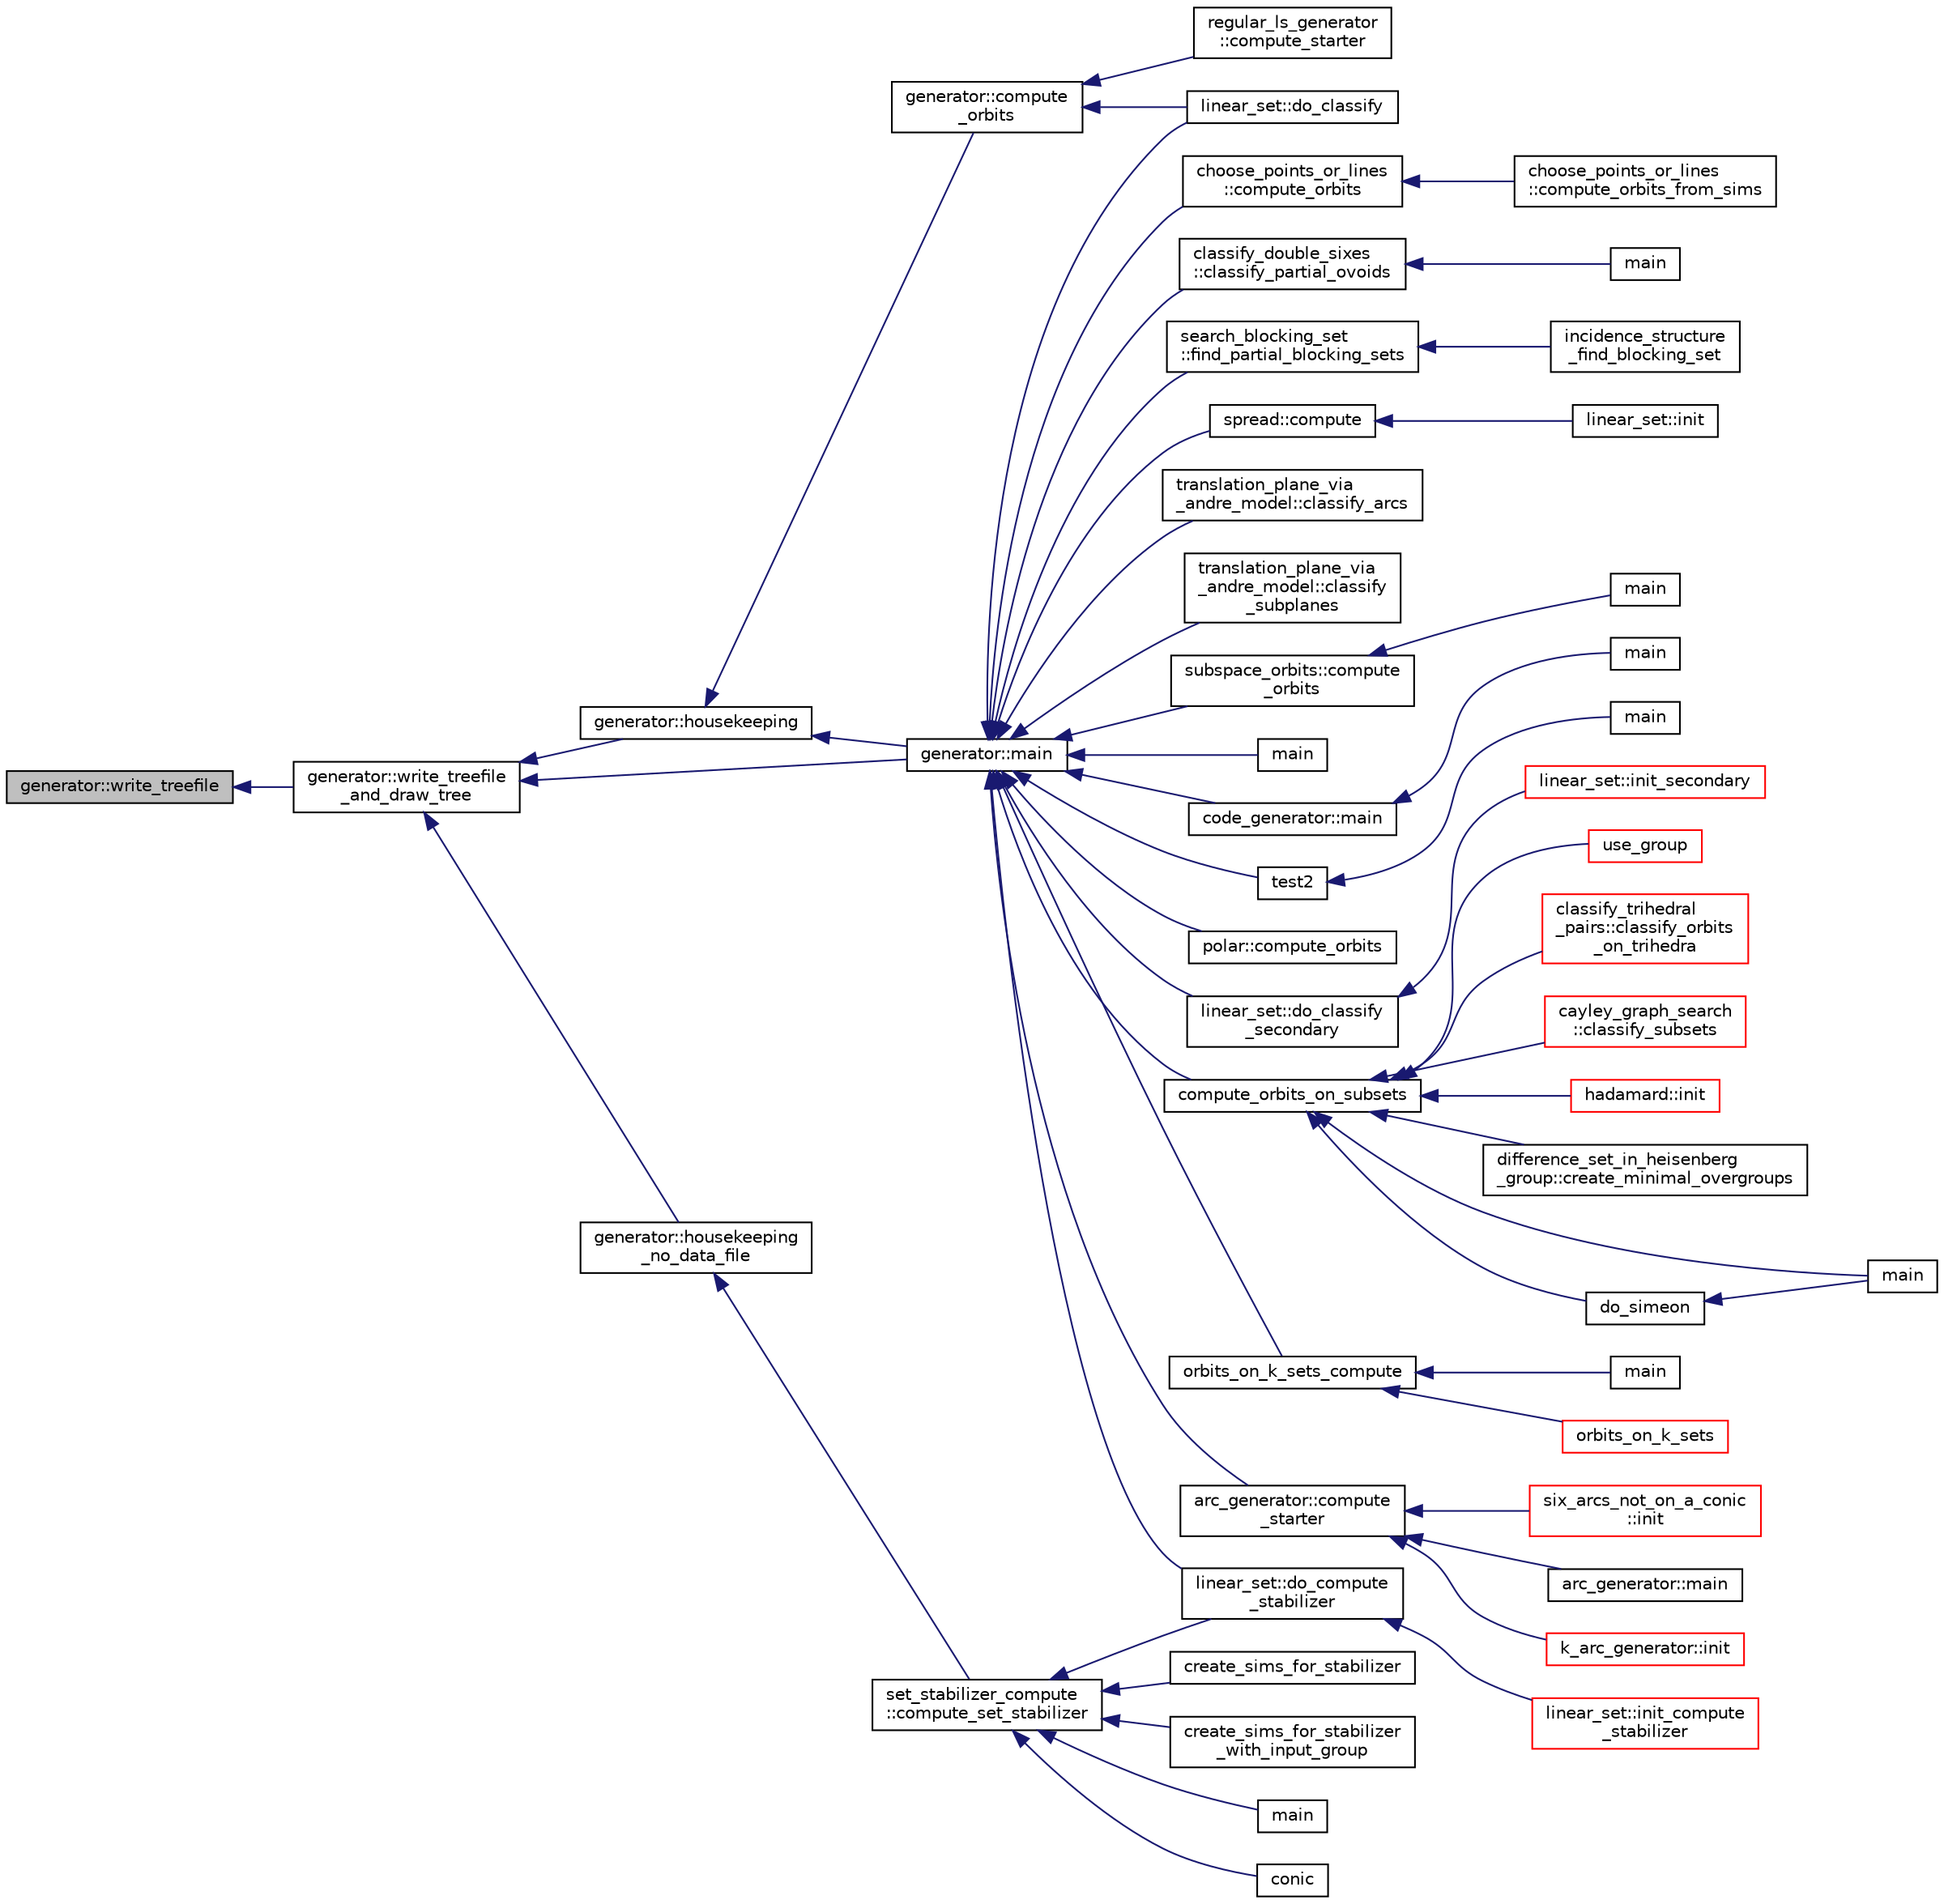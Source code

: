 digraph "generator::write_treefile"
{
  edge [fontname="Helvetica",fontsize="10",labelfontname="Helvetica",labelfontsize="10"];
  node [fontname="Helvetica",fontsize="10",shape=record];
  rankdir="LR";
  Node23486 [label="generator::write_treefile",height=0.2,width=0.4,color="black", fillcolor="grey75", style="filled", fontcolor="black"];
  Node23486 -> Node23487 [dir="back",color="midnightblue",fontsize="10",style="solid",fontname="Helvetica"];
  Node23487 [label="generator::write_treefile\l_and_draw_tree",height=0.2,width=0.4,color="black", fillcolor="white", style="filled",URL="$d7/d73/classgenerator.html#a70c78f45dba413014287e8cde2f7d6b5"];
  Node23487 -> Node23488 [dir="back",color="midnightblue",fontsize="10",style="solid",fontname="Helvetica"];
  Node23488 [label="generator::main",height=0.2,width=0.4,color="black", fillcolor="white", style="filled",URL="$d7/d73/classgenerator.html#a01abff8e9f231bf0d82e2e8e0061f242"];
  Node23488 -> Node23489 [dir="back",color="midnightblue",fontsize="10",style="solid",fontname="Helvetica"];
  Node23489 [label="main",height=0.2,width=0.4,color="black", fillcolor="white", style="filled",URL="$d2/d11/codes_8h.html#a217dbf8b442f20279ea00b898af96f52"];
  Node23488 -> Node23490 [dir="back",color="midnightblue",fontsize="10",style="solid",fontname="Helvetica"];
  Node23490 [label="code_generator::main",height=0.2,width=0.4,color="black", fillcolor="white", style="filled",URL="$db/d37/classcode__generator.html#ab3cf3a306e4032c2b471ac95321c599f"];
  Node23490 -> Node23491 [dir="back",color="midnightblue",fontsize="10",style="solid",fontname="Helvetica"];
  Node23491 [label="main",height=0.2,width=0.4,color="black", fillcolor="white", style="filled",URL="$d4/d4f/codes_8_c.html#a217dbf8b442f20279ea00b898af96f52"];
  Node23488 -> Node23492 [dir="back",color="midnightblue",fontsize="10",style="solid",fontname="Helvetica"];
  Node23492 [label="test2",height=0.2,width=0.4,color="black", fillcolor="white", style="filled",URL="$d9/db0/factor__space_8_c.html#a39d73a812e5fd8f1bc111e948368cb10"];
  Node23492 -> Node23493 [dir="back",color="midnightblue",fontsize="10",style="solid",fontname="Helvetica"];
  Node23493 [label="main",height=0.2,width=0.4,color="black", fillcolor="white", style="filled",URL="$d9/db0/factor__space_8_c.html#a3c04138a5bfe5d72780bb7e82a18e627"];
  Node23488 -> Node23494 [dir="back",color="midnightblue",fontsize="10",style="solid",fontname="Helvetica"];
  Node23494 [label="polar::compute_orbits",height=0.2,width=0.4,color="black", fillcolor="white", style="filled",URL="$da/d1c/classpolar.html#ac4c3c4f95d14c74ff4a3ec3f3479a1da"];
  Node23488 -> Node23495 [dir="back",color="midnightblue",fontsize="10",style="solid",fontname="Helvetica"];
  Node23495 [label="linear_set::do_classify",height=0.2,width=0.4,color="black", fillcolor="white", style="filled",URL="$dd/d86/classlinear__set.html#a3eb2dbce7fa8b71901dfc12f288ddd0c"];
  Node23488 -> Node23496 [dir="back",color="midnightblue",fontsize="10",style="solid",fontname="Helvetica"];
  Node23496 [label="linear_set::do_classify\l_secondary",height=0.2,width=0.4,color="black", fillcolor="white", style="filled",URL="$dd/d86/classlinear__set.html#a47eb7f9995f3343abd3bdfbf9a9a9162"];
  Node23496 -> Node23497 [dir="back",color="midnightblue",fontsize="10",style="solid",fontname="Helvetica"];
  Node23497 [label="linear_set::init_secondary",height=0.2,width=0.4,color="red", fillcolor="white", style="filled",URL="$dd/d86/classlinear__set.html#a7bf8cd7805559b5762921687a7c1ed97"];
  Node23488 -> Node23499 [dir="back",color="midnightblue",fontsize="10",style="solid",fontname="Helvetica"];
  Node23499 [label="linear_set::do_compute\l_stabilizer",height=0.2,width=0.4,color="black", fillcolor="white", style="filled",URL="$dd/d86/classlinear__set.html#ae8f58ded28fb5370f4459cca42b7463b"];
  Node23499 -> Node23500 [dir="back",color="midnightblue",fontsize="10",style="solid",fontname="Helvetica"];
  Node23500 [label="linear_set::init_compute\l_stabilizer",height=0.2,width=0.4,color="red", fillcolor="white", style="filled",URL="$dd/d86/classlinear__set.html#a0cc3eaec1896fdc977b62e94623b055b"];
  Node23488 -> Node23502 [dir="back",color="midnightblue",fontsize="10",style="solid",fontname="Helvetica"];
  Node23502 [label="compute_orbits_on_subsets",height=0.2,width=0.4,color="black", fillcolor="white", style="filled",URL="$d3/d35/snakes__and__ladders__global_8_c.html#af33697aede0480110b1227f727252637"];
  Node23502 -> Node23503 [dir="back",color="midnightblue",fontsize="10",style="solid",fontname="Helvetica"];
  Node23503 [label="cayley_graph_search\l::classify_subsets",height=0.2,width=0.4,color="red", fillcolor="white", style="filled",URL="$de/dae/classcayley__graph__search.html#a4cf8a90752e018a281481ac80ad52c4b"];
  Node23502 -> Node23506 [dir="back",color="midnightblue",fontsize="10",style="solid",fontname="Helvetica"];
  Node23506 [label="hadamard::init",height=0.2,width=0.4,color="red", fillcolor="white", style="filled",URL="$d7/dbb/classhadamard.html#a16af359850b8bdd0d2a73e260d496c33"];
  Node23502 -> Node23508 [dir="back",color="midnightblue",fontsize="10",style="solid",fontname="Helvetica"];
  Node23508 [label="difference_set_in_heisenberg\l_group::create_minimal_overgroups",height=0.2,width=0.4,color="black", fillcolor="white", style="filled",URL="$de/d8a/classdifference__set__in__heisenberg__group.html#a9bde5ad5da3ebaebf98fbfd3e8110b79"];
  Node23502 -> Node23509 [dir="back",color="midnightblue",fontsize="10",style="solid",fontname="Helvetica"];
  Node23509 [label="main",height=0.2,width=0.4,color="black", fillcolor="white", style="filled",URL="$d5/d13/simeon_8_c.html#ae66f6b31b5ad750f1fe042a706a4e3d4"];
  Node23502 -> Node23510 [dir="back",color="midnightblue",fontsize="10",style="solid",fontname="Helvetica"];
  Node23510 [label="do_simeon",height=0.2,width=0.4,color="black", fillcolor="white", style="filled",URL="$d5/d13/simeon_8_c.html#a36cf3f9cb484fa44da7a7dfcbe9385d0"];
  Node23510 -> Node23509 [dir="back",color="midnightblue",fontsize="10",style="solid",fontname="Helvetica"];
  Node23502 -> Node23511 [dir="back",color="midnightblue",fontsize="10",style="solid",fontname="Helvetica"];
  Node23511 [label="use_group",height=0.2,width=0.4,color="red", fillcolor="white", style="filled",URL="$d9/d9f/all__cliques_8_c.html#aba62531e97173264c39afe2c7857af31"];
  Node23502 -> Node23513 [dir="back",color="midnightblue",fontsize="10",style="solid",fontname="Helvetica"];
  Node23513 [label="classify_trihedral\l_pairs::classify_orbits\l_on_trihedra",height=0.2,width=0.4,color="red", fillcolor="white", style="filled",URL="$d1/d21/classclassify__trihedral__pairs.html#a99625621bfba4bb65b3d60304b306539"];
  Node23488 -> Node23520 [dir="back",color="midnightblue",fontsize="10",style="solid",fontname="Helvetica"];
  Node23520 [label="orbits_on_k_sets_compute",height=0.2,width=0.4,color="black", fillcolor="white", style="filled",URL="$d3/d35/snakes__and__ladders__global_8_c.html#a96743526b15703539d544499276aaa71"];
  Node23520 -> Node23521 [dir="back",color="midnightblue",fontsize="10",style="solid",fontname="Helvetica"];
  Node23521 [label="main",height=0.2,width=0.4,color="black", fillcolor="white", style="filled",URL="$d9/d5f/example__fano__plane_8_c.html#ae66f6b31b5ad750f1fe042a706a4e3d4"];
  Node23520 -> Node23522 [dir="back",color="midnightblue",fontsize="10",style="solid",fontname="Helvetica"];
  Node23522 [label="orbits_on_k_sets",height=0.2,width=0.4,color="red", fillcolor="white", style="filled",URL="$d3/d35/snakes__and__ladders__global_8_c.html#afe3d79116aa8b4d1a93d444a3a979b6e"];
  Node23488 -> Node23531 [dir="back",color="midnightblue",fontsize="10",style="solid",fontname="Helvetica"];
  Node23531 [label="arc_generator::compute\l_starter",height=0.2,width=0.4,color="black", fillcolor="white", style="filled",URL="$d4/d21/classarc__generator.html#aad1dcec3a1c302e743d574bd1ac857d9"];
  Node23531 -> Node23530 [dir="back",color="midnightblue",fontsize="10",style="solid",fontname="Helvetica"];
  Node23530 [label="arc_generator::main",height=0.2,width=0.4,color="black", fillcolor="white", style="filled",URL="$d4/d21/classarc__generator.html#ad80140b51b165dad1fe6ab232be7829a"];
  Node23531 -> Node23532 [dir="back",color="midnightblue",fontsize="10",style="solid",fontname="Helvetica"];
  Node23532 [label="k_arc_generator::init",height=0.2,width=0.4,color="red", fillcolor="white", style="filled",URL="$d6/dd8/classk__arc__generator.html#a6036d9f52ede9f8ca681505626b5361d"];
  Node23531 -> Node23534 [dir="back",color="midnightblue",fontsize="10",style="solid",fontname="Helvetica"];
  Node23534 [label="six_arcs_not_on_a_conic\l::init",height=0.2,width=0.4,color="red", fillcolor="white", style="filled",URL="$d8/de6/classsix__arcs__not__on__a__conic.html#a7a4d5cf8a098488729934cfa8a70944a"];
  Node23488 -> Node23536 [dir="back",color="midnightblue",fontsize="10",style="solid",fontname="Helvetica"];
  Node23536 [label="choose_points_or_lines\l::compute_orbits",height=0.2,width=0.4,color="black", fillcolor="white", style="filled",URL="$d6/d75/classchoose__points__or__lines.html#adc353e2d41dc8a39563322c8cdd85f61"];
  Node23536 -> Node23537 [dir="back",color="midnightblue",fontsize="10",style="solid",fontname="Helvetica"];
  Node23537 [label="choose_points_or_lines\l::compute_orbits_from_sims",height=0.2,width=0.4,color="black", fillcolor="white", style="filled",URL="$d6/d75/classchoose__points__or__lines.html#a4fcac2dadf459d7c75187a00a4bd64aa"];
  Node23488 -> Node23538 [dir="back",color="midnightblue",fontsize="10",style="solid",fontname="Helvetica"];
  Node23538 [label="classify_double_sixes\l::classify_partial_ovoids",height=0.2,width=0.4,color="black", fillcolor="white", style="filled",URL="$dd/d23/classclassify__double__sixes.html#a2253fca143a0e8a3e39655eb05668ae9"];
  Node23538 -> Node23539 [dir="back",color="midnightblue",fontsize="10",style="solid",fontname="Helvetica"];
  Node23539 [label="main",height=0.2,width=0.4,color="black", fillcolor="white", style="filled",URL="$df/df8/surface__classify_8_c.html#a217dbf8b442f20279ea00b898af96f52"];
  Node23488 -> Node23540 [dir="back",color="midnightblue",fontsize="10",style="solid",fontname="Helvetica"];
  Node23540 [label="search_blocking_set\l::find_partial_blocking_sets",height=0.2,width=0.4,color="black", fillcolor="white", style="filled",URL="$dc/d36/classsearch__blocking__set.html#ad3fdb3d356db75a02c406bc9d4e9e9b6"];
  Node23540 -> Node23541 [dir="back",color="midnightblue",fontsize="10",style="solid",fontname="Helvetica"];
  Node23541 [label="incidence_structure\l_find_blocking_set",height=0.2,width=0.4,color="black", fillcolor="white", style="filled",URL="$df/d74/tl__geometry_8h.html#a8e3d42d0018f8a804b9686b1c4951186"];
  Node23488 -> Node23542 [dir="back",color="midnightblue",fontsize="10",style="solid",fontname="Helvetica"];
  Node23542 [label="spread::compute",height=0.2,width=0.4,color="black", fillcolor="white", style="filled",URL="$da/dc1/classspread.html#a9674466d3e03b8dad79882299c638a21"];
  Node23542 -> Node23543 [dir="back",color="midnightblue",fontsize="10",style="solid",fontname="Helvetica"];
  Node23543 [label="linear_set::init",height=0.2,width=0.4,color="black", fillcolor="white", style="filled",URL="$dd/d86/classlinear__set.html#a7ab24e84423749047d5465cb15505475"];
  Node23488 -> Node23544 [dir="back",color="midnightblue",fontsize="10",style="solid",fontname="Helvetica"];
  Node23544 [label="translation_plane_via\l_andre_model::classify_arcs",height=0.2,width=0.4,color="black", fillcolor="white", style="filled",URL="$d1/dcc/classtranslation__plane__via__andre__model.html#ac8f002e812a8b152d41e806688601c5e"];
  Node23488 -> Node23545 [dir="back",color="midnightblue",fontsize="10",style="solid",fontname="Helvetica"];
  Node23545 [label="translation_plane_via\l_andre_model::classify\l_subplanes",height=0.2,width=0.4,color="black", fillcolor="white", style="filled",URL="$d1/dcc/classtranslation__plane__via__andre__model.html#a794fefa95f0a7f7b887133375988ee55"];
  Node23488 -> Node23546 [dir="back",color="midnightblue",fontsize="10",style="solid",fontname="Helvetica"];
  Node23546 [label="subspace_orbits::compute\l_orbits",height=0.2,width=0.4,color="black", fillcolor="white", style="filled",URL="$d2/d9f/classsubspace__orbits.html#a2778f8d49cde1675de1ef6acfe180b63"];
  Node23546 -> Node23547 [dir="back",color="midnightblue",fontsize="10",style="solid",fontname="Helvetica"];
  Node23547 [label="main",height=0.2,width=0.4,color="black", fillcolor="white", style="filled",URL="$da/dd5/subspace__orbits__main_8_c.html#a217dbf8b442f20279ea00b898af96f52"];
  Node23487 -> Node23548 [dir="back",color="midnightblue",fontsize="10",style="solid",fontname="Helvetica"];
  Node23548 [label="generator::housekeeping",height=0.2,width=0.4,color="black", fillcolor="white", style="filled",URL="$d7/d73/classgenerator.html#aaf2bd92e8f74eb9fbc3244a6dde6f78c"];
  Node23548 -> Node23549 [dir="back",color="midnightblue",fontsize="10",style="solid",fontname="Helvetica"];
  Node23549 [label="generator::compute\l_orbits",height=0.2,width=0.4,color="black", fillcolor="white", style="filled",URL="$d7/d73/classgenerator.html#a23989bc20ecaaed39c4119c758367f40"];
  Node23549 -> Node23550 [dir="back",color="midnightblue",fontsize="10",style="solid",fontname="Helvetica"];
  Node23550 [label="regular_ls_generator\l::compute_starter",height=0.2,width=0.4,color="black", fillcolor="white", style="filled",URL="$d2/dd8/classregular__ls__generator.html#aa38907741058694a73194b02ceb4a53d"];
  Node23549 -> Node23495 [dir="back",color="midnightblue",fontsize="10",style="solid",fontname="Helvetica"];
  Node23548 -> Node23488 [dir="back",color="midnightblue",fontsize="10",style="solid",fontname="Helvetica"];
  Node23487 -> Node23551 [dir="back",color="midnightblue",fontsize="10",style="solid",fontname="Helvetica"];
  Node23551 [label="generator::housekeeping\l_no_data_file",height=0.2,width=0.4,color="black", fillcolor="white", style="filled",URL="$d7/d73/classgenerator.html#a6c09d8dc65abd5c79f3310e8293a56d8"];
  Node23551 -> Node23552 [dir="back",color="midnightblue",fontsize="10",style="solid",fontname="Helvetica"];
  Node23552 [label="set_stabilizer_compute\l::compute_set_stabilizer",height=0.2,width=0.4,color="black", fillcolor="white", style="filled",URL="$d8/dc6/classset__stabilizer__compute.html#ad4f92074322e98c7cd0ed5d4f8486b76"];
  Node23552 -> Node23553 [dir="back",color="midnightblue",fontsize="10",style="solid",fontname="Helvetica"];
  Node23553 [label="main",height=0.2,width=0.4,color="black", fillcolor="white", style="filled",URL="$db/d67/test__hyperoval_8_c.html#a3c04138a5bfe5d72780bb7e82a18e627"];
  Node23552 -> Node23554 [dir="back",color="midnightblue",fontsize="10",style="solid",fontname="Helvetica"];
  Node23554 [label="conic",height=0.2,width=0.4,color="black", fillcolor="white", style="filled",URL="$d4/de8/conic_8_c.html#a96def9474b981a9d5831a9b48d85d652"];
  Node23552 -> Node23499 [dir="back",color="midnightblue",fontsize="10",style="solid",fontname="Helvetica"];
  Node23552 -> Node23555 [dir="back",color="midnightblue",fontsize="10",style="solid",fontname="Helvetica"];
  Node23555 [label="create_sims_for_stabilizer",height=0.2,width=0.4,color="black", fillcolor="white", style="filled",URL="$d0/d76/tl__algebra__and__number__theory_8h.html#af2c67d225072549409be710ac3cd30f8"];
  Node23552 -> Node23556 [dir="back",color="midnightblue",fontsize="10",style="solid",fontname="Helvetica"];
  Node23556 [label="create_sims_for_stabilizer\l_with_input_group",height=0.2,width=0.4,color="black", fillcolor="white", style="filled",URL="$d0/d76/tl__algebra__and__number__theory_8h.html#af5482567a8d6ba5c2fe593bf6f7f9a0f"];
}
